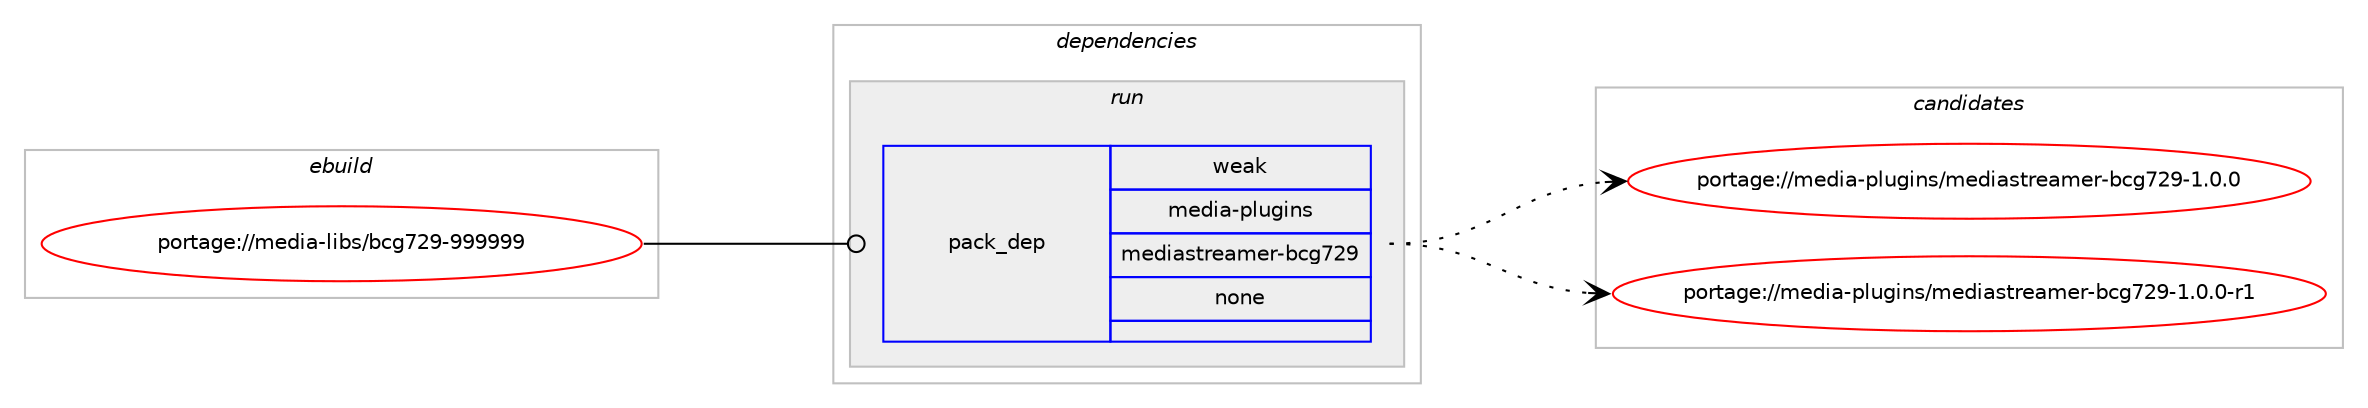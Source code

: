 digraph prolog {

# *************
# Graph options
# *************

newrank=true;
concentrate=true;
compound=true;
graph [rankdir=LR,fontname=Helvetica,fontsize=10,ranksep=1.5];#, ranksep=2.5, nodesep=0.2];
edge  [arrowhead=vee];
node  [fontname=Helvetica,fontsize=10];

# **********
# The ebuild
# **********

subgraph cluster_leftcol {
color=gray;
rank=same;
label=<<i>ebuild</i>>;
id [label="portage://media-libs/bcg729-999999", color=red, width=4, href="../media-libs/bcg729-999999.svg"];
}

# ****************
# The dependencies
# ****************

subgraph cluster_midcol {
color=gray;
label=<<i>dependencies</i>>;
subgraph cluster_compile {
fillcolor="#eeeeee";
style=filled;
label=<<i>compile</i>>;
}
subgraph cluster_compileandrun {
fillcolor="#eeeeee";
style=filled;
label=<<i>compile and run</i>>;
}
subgraph cluster_run {
fillcolor="#eeeeee";
style=filled;
label=<<i>run</i>>;
subgraph pack233315 {
dependency317721 [label=<<TABLE BORDER="0" CELLBORDER="1" CELLSPACING="0" CELLPADDING="4" WIDTH="220"><TR><TD ROWSPAN="6" CELLPADDING="30">pack_dep</TD></TR><TR><TD WIDTH="110">weak</TD></TR><TR><TD>media-plugins</TD></TR><TR><TD>mediastreamer-bcg729</TD></TR><TR><TD>none</TD></TR><TR><TD></TD></TR></TABLE>>, shape=none, color=blue];
}
id:e -> dependency317721:w [weight=20,style="solid",arrowhead="odot"];
}
}

# **************
# The candidates
# **************

subgraph cluster_choices {
rank=same;
color=gray;
label=<<i>candidates</i>>;

subgraph choice233315 {
color=black;
nodesep=1;
choiceportage1091011001059745112108117103105110115471091011001059711511611410197109101114459899103555057454946484648 [label="portage://media-plugins/mediastreamer-bcg729-1.0.0", color=red, width=4,href="../media-plugins/mediastreamer-bcg729-1.0.0.svg"];
choiceportage10910110010597451121081171031051101154710910110010597115116114101971091011144598991035550574549464846484511449 [label="portage://media-plugins/mediastreamer-bcg729-1.0.0-r1", color=red, width=4,href="../media-plugins/mediastreamer-bcg729-1.0.0-r1.svg"];
dependency317721:e -> choiceportage1091011001059745112108117103105110115471091011001059711511611410197109101114459899103555057454946484648:w [style=dotted,weight="100"];
dependency317721:e -> choiceportage10910110010597451121081171031051101154710910110010597115116114101971091011144598991035550574549464846484511449:w [style=dotted,weight="100"];
}
}

}
